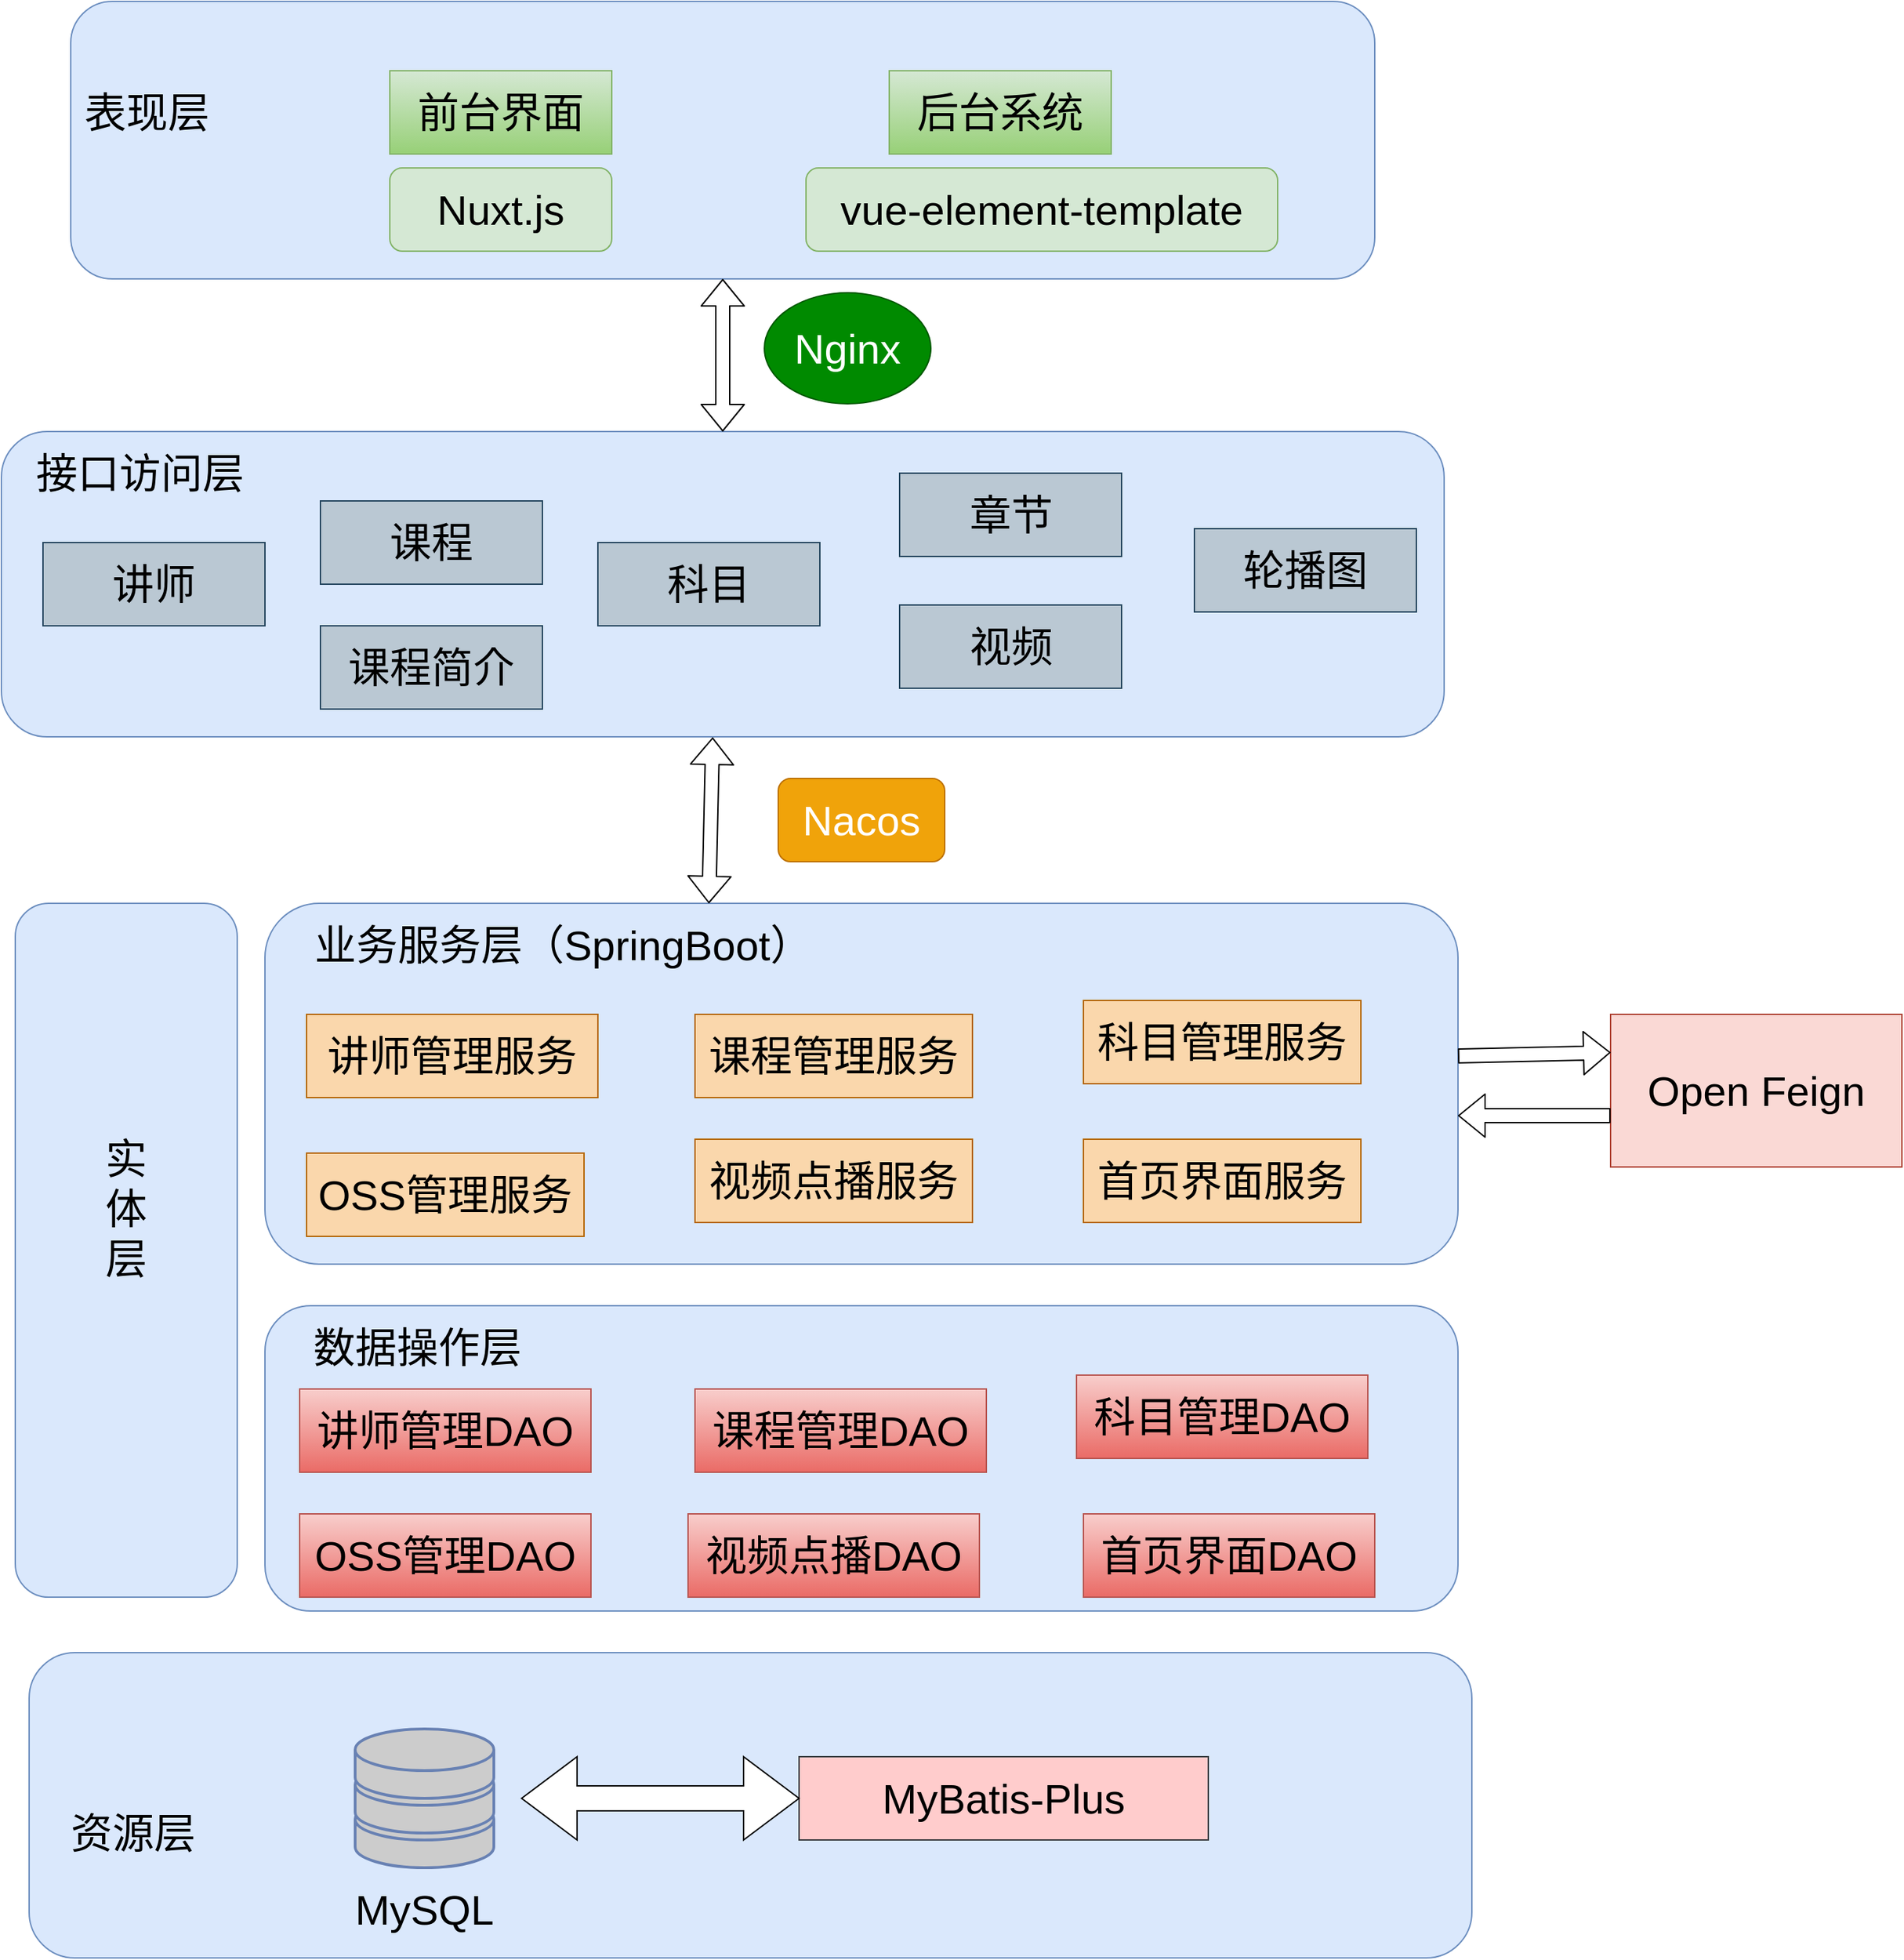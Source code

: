 <mxfile version="13.2.2" type="device"><diagram name="Page-1" id="80d4a630-b321-0f5e-ff81-c5a36ef4752d"><mxGraphModel dx="2560" dy="1480" grid="1" gridSize="10" guides="1" tooltips="1" connect="1" arrows="1" fold="1" page="1" pageScale="1" pageWidth="1100" pageHeight="850" background="#ffffff" math="0" shadow="0"><root><mxCell id="0"/><mxCell id="1" parent="0"/><mxCell id="7D4yjpkYFmi003FbSYzE-1" value="" style="rounded=1;whiteSpace=wrap;html=1;fillColor=#dae8fc;strokeColor=#6c8ebf;" parent="1" vertex="1"><mxGeometry x="80" y="30" width="940" height="200" as="geometry"/></mxCell><mxCell id="7D4yjpkYFmi003FbSYzE-2" value="&lt;font style=&quot;font-size: 30px&quot;&gt;表现层&lt;/font&gt;" style="text;html=1;strokeColor=none;fillColor=none;align=center;verticalAlign=middle;whiteSpace=wrap;rounded=0;" parent="1" vertex="1"><mxGeometry x="80" y="100" width="110" height="20" as="geometry"/></mxCell><mxCell id="7D4yjpkYFmi003FbSYzE-4" value="&lt;font style=&quot;font-size: 30px&quot;&gt;前台界面&lt;/font&gt;" style="rounded=0;whiteSpace=wrap;html=1;fillColor=#d5e8d4;strokeColor=#82b366;gradientColor=#97d077;" parent="1" vertex="1"><mxGeometry x="310" y="80" width="160" height="60" as="geometry"/></mxCell><mxCell id="7D4yjpkYFmi003FbSYzE-5" value="&lt;font style=&quot;font-size: 30px&quot;&gt;后台系统&lt;/font&gt;" style="rounded=0;whiteSpace=wrap;html=1;fillColor=#d5e8d4;strokeColor=#82b366;gradientColor=#97d077;" parent="1" vertex="1"><mxGeometry x="670" y="80" width="160" height="60" as="geometry"/></mxCell><mxCell id="7D4yjpkYFmi003FbSYzE-7" value="" style="rounded=1;whiteSpace=wrap;html=1;fillColor=#dae8fc;strokeColor=#6c8ebf;" parent="1" vertex="1"><mxGeometry x="30" y="340" width="1040" height="220" as="geometry"/></mxCell><mxCell id="7D4yjpkYFmi003FbSYzE-8" value="&lt;font style=&quot;font-size: 30px&quot;&gt;接口访问层&lt;/font&gt;" style="text;html=1;strokeColor=none;fillColor=none;align=center;verticalAlign=middle;whiteSpace=wrap;rounded=0;" parent="1" vertex="1"><mxGeometry x="50" y="360" width="160" height="20" as="geometry"/></mxCell><mxCell id="7D4yjpkYFmi003FbSYzE-12" value="" style="rounded=1;whiteSpace=wrap;html=1;fillColor=#dae8fc;strokeColor=#6c8ebf;" parent="1" vertex="1"><mxGeometry x="220" y="680" width="860" height="260" as="geometry"/></mxCell><mxCell id="7D4yjpkYFmi003FbSYzE-13" value="&lt;font style=&quot;font-size: 30px&quot;&gt;业务服务层（SpringBoot）&lt;/font&gt;" style="text;html=1;strokeColor=none;fillColor=none;align=center;verticalAlign=middle;whiteSpace=wrap;rounded=0;" parent="1" vertex="1"><mxGeometry x="220" y="700" width="430" height="20" as="geometry"/></mxCell><mxCell id="7D4yjpkYFmi003FbSYzE-17" value="" style="rounded=1;whiteSpace=wrap;html=1;fillColor=#dae8fc;strokeColor=#6c8ebf;" parent="1" vertex="1"><mxGeometry x="220" y="970" width="860" height="220" as="geometry"/></mxCell><mxCell id="7D4yjpkYFmi003FbSYzE-22" value="" style="rounded=1;whiteSpace=wrap;html=1;fillColor=#dae8fc;strokeColor=#6c8ebf;" parent="1" vertex="1"><mxGeometry x="50" y="1220" width="1040" height="220" as="geometry"/></mxCell><mxCell id="7D4yjpkYFmi003FbSYzE-23" value="&lt;font style=&quot;font-size: 30px&quot;&gt;资源层&lt;/font&gt;" style="text;html=1;strokeColor=none;fillColor=none;align=center;verticalAlign=middle;whiteSpace=wrap;rounded=0;" parent="1" vertex="1"><mxGeometry x="70" y="1340" width="110" height="20" as="geometry"/></mxCell><mxCell id="7D4yjpkYFmi003FbSYzE-27" value="&lt;font style=&quot;font-size: 30px&quot;&gt;数据操作层&lt;/font&gt;" style="text;html=1;strokeColor=none;fillColor=none;align=center;verticalAlign=middle;whiteSpace=wrap;rounded=0;" parent="1" vertex="1"><mxGeometry x="240" y="990" width="180" height="20" as="geometry"/></mxCell><mxCell id="7D4yjpkYFmi003FbSYzE-29" value="" style="rounded=1;whiteSpace=wrap;html=1;fillColor=#dae8fc;strokeColor=#6c8ebf;" parent="1" vertex="1"><mxGeometry x="40" y="680" width="160" height="500" as="geometry"/></mxCell><mxCell id="7D4yjpkYFmi003FbSYzE-30" value="&lt;font style=&quot;font-size: 30px&quot;&gt;实体层&lt;/font&gt;" style="text;html=1;strokeColor=none;fillColor=none;align=center;verticalAlign=middle;whiteSpace=wrap;rounded=0;" parent="1" vertex="1"><mxGeometry x="100" y="800" width="40" height="200" as="geometry"/></mxCell><mxCell id="7D4yjpkYFmi003FbSYzE-31" value="&lt;font style=&quot;font-size: 30px&quot;&gt;讲师&lt;/font&gt;" style="rounded=0;whiteSpace=wrap;html=1;fillColor=#bac8d3;strokeColor=#23445d;" parent="1" vertex="1"><mxGeometry x="60" y="420" width="160" height="60" as="geometry"/></mxCell><mxCell id="7D4yjpkYFmi003FbSYzE-32" value="&lt;font style=&quot;font-size: 30px&quot;&gt;课程&lt;/font&gt;" style="rounded=0;whiteSpace=wrap;html=1;fillColor=#bac8d3;strokeColor=#23445d;" parent="1" vertex="1"><mxGeometry x="260" y="390" width="160" height="60" as="geometry"/></mxCell><mxCell id="7D4yjpkYFmi003FbSYzE-33" value="&lt;font style=&quot;font-size: 30px&quot;&gt;科目&lt;/font&gt;" style="rounded=0;whiteSpace=wrap;html=1;fillColor=#bac8d3;strokeColor=#23445d;" parent="1" vertex="1"><mxGeometry x="460" y="420" width="160" height="60" as="geometry"/></mxCell><mxCell id="7D4yjpkYFmi003FbSYzE-34" value="&lt;font style=&quot;font-size: 30px&quot;&gt;章节&lt;/font&gt;" style="rounded=0;whiteSpace=wrap;html=1;fillColor=#bac8d3;strokeColor=#23445d;" parent="1" vertex="1"><mxGeometry x="677.5" y="370" width="160" height="60" as="geometry"/></mxCell><mxCell id="7D4yjpkYFmi003FbSYzE-35" value="&lt;font style=&quot;font-size: 30px&quot;&gt;视频&lt;/font&gt;" style="rounded=0;whiteSpace=wrap;html=1;fillColor=#bac8d3;strokeColor=#23445d;" parent="1" vertex="1"><mxGeometry x="677.5" y="465" width="160" height="60" as="geometry"/></mxCell><mxCell id="7D4yjpkYFmi003FbSYzE-36" value="&lt;font style=&quot;font-size: 30px&quot;&gt;讲师管理服务&lt;/font&gt;" style="rounded=0;whiteSpace=wrap;html=1;fillColor=#fad7ac;strokeColor=#b46504;" parent="1" vertex="1"><mxGeometry x="250" y="760" width="210" height="60" as="geometry"/></mxCell><mxCell id="7D4yjpkYFmi003FbSYzE-37" value="&lt;font style=&quot;font-size: 30px&quot;&gt;课程管理服务&lt;/font&gt;" style="rounded=0;whiteSpace=wrap;html=1;fillColor=#fad7ac;strokeColor=#b46504;" parent="1" vertex="1"><mxGeometry x="530" y="760" width="200" height="60" as="geometry"/></mxCell><mxCell id="7D4yjpkYFmi003FbSYzE-38" value="&lt;font style=&quot;font-size: 30px&quot;&gt;科目管理服务&lt;/font&gt;" style="rounded=0;whiteSpace=wrap;html=1;fillColor=#fad7ac;strokeColor=#b46504;" parent="1" vertex="1"><mxGeometry x="810" y="750" width="200" height="60" as="geometry"/></mxCell><mxCell id="7D4yjpkYFmi003FbSYzE-39" value="&lt;font style=&quot;font-size: 30px&quot;&gt;OSS管理服务&lt;/font&gt;" style="rounded=0;whiteSpace=wrap;html=1;fillColor=#fad7ac;strokeColor=#b46504;" parent="1" vertex="1"><mxGeometry x="250" y="860" width="200" height="60" as="geometry"/></mxCell><mxCell id="7D4yjpkYFmi003FbSYzE-40" value="&lt;font style=&quot;font-size: 30px&quot;&gt;视频点播服务&lt;/font&gt;" style="rounded=0;whiteSpace=wrap;html=1;fillColor=#fad7ac;strokeColor=#b46504;" parent="1" vertex="1"><mxGeometry x="530" y="850" width="200" height="60" as="geometry"/></mxCell><mxCell id="7D4yjpkYFmi003FbSYzE-41" value="&lt;span style=&quot;font-size: 30px&quot;&gt;OSS管理&lt;/span&gt;&lt;span style=&quot;font-size: 30px&quot;&gt;DAO&lt;/span&gt;" style="rounded=0;whiteSpace=wrap;html=1;fillColor=#f8cecc;strokeColor=#b85450;gradientColor=#ea6b66;" parent="1" vertex="1"><mxGeometry x="245" y="1120" width="210" height="60" as="geometry"/></mxCell><mxCell id="7D4yjpkYFmi003FbSYzE-42" value="&lt;span style=&quot;font-size: 30px&quot;&gt;讲师管理DAO&lt;/span&gt;" style="rounded=0;whiteSpace=wrap;html=1;fillColor=#f8cecc;strokeColor=#b85450;gradientColor=#ea6b66;" parent="1" vertex="1"><mxGeometry x="245" y="1030" width="210" height="60" as="geometry"/></mxCell><mxCell id="7D4yjpkYFmi003FbSYzE-43" value="&lt;span style=&quot;font-size: 30px&quot;&gt;课程管理&lt;/span&gt;&lt;span style=&quot;font-size: 30px&quot;&gt;DAO&lt;/span&gt;" style="rounded=0;whiteSpace=wrap;html=1;fillColor=#f8cecc;strokeColor=#b85450;gradientColor=#ea6b66;" parent="1" vertex="1"><mxGeometry x="530" y="1030" width="210" height="60" as="geometry"/></mxCell><mxCell id="7D4yjpkYFmi003FbSYzE-44" value="&lt;span style=&quot;font-size: 30px&quot;&gt;视频点播&lt;/span&gt;&lt;span style=&quot;font-size: 30px&quot;&gt;DAO&lt;/span&gt;" style="rounded=0;whiteSpace=wrap;html=1;fillColor=#f8cecc;strokeColor=#b85450;gradientColor=#ea6b66;" parent="1" vertex="1"><mxGeometry x="525" y="1120" width="210" height="60" as="geometry"/></mxCell><mxCell id="7D4yjpkYFmi003FbSYzE-46" value="&lt;font style=&quot;font-size: 30px&quot;&gt;MyBatis-Plus&lt;br&gt;&lt;/font&gt;" style="rounded=0;whiteSpace=wrap;html=1;fillColor=#ffcccc;strokeColor=#36393d;" parent="1" vertex="1"><mxGeometry x="605" y="1295" width="295" height="60" as="geometry"/></mxCell><mxCell id="7D4yjpkYFmi003FbSYzE-55" value="" style="shape=doubleArrow;whiteSpace=wrap;html=1;" parent="1" vertex="1"><mxGeometry x="405" y="1295" width="200" height="60" as="geometry"/></mxCell><mxCell id="7D4yjpkYFmi003FbSYzE-56" value="" style="fontColor=#0066CC;verticalAlign=top;verticalLabelPosition=bottom;labelPosition=center;align=center;html=1;outlineConnect=0;fillColor=#CCCCCC;strokeColor=#6881B3;gradientColor=none;gradientDirection=north;strokeWidth=2;shape=mxgraph.networks.storage;" parent="1" vertex="1"><mxGeometry x="285" y="1275" width="100" height="100" as="geometry"/></mxCell><mxCell id="7D4yjpkYFmi003FbSYzE-57" value="&lt;font style=&quot;font-size: 30px&quot;&gt;MySQL&lt;/font&gt;" style="text;html=1;strokeColor=none;fillColor=none;align=center;verticalAlign=middle;whiteSpace=wrap;rounded=0;" parent="1" vertex="1"><mxGeometry x="315" y="1395" width="40" height="20" as="geometry"/></mxCell><mxCell id="d3JB58WtgHRG9X2f-_HB-1" value="&lt;font style=&quot;font-size: 30px&quot;&gt;课程简介&lt;/font&gt;" style="rounded=0;whiteSpace=wrap;html=1;fillColor=#bac8d3;strokeColor=#23445d;" vertex="1" parent="1"><mxGeometry x="260" y="480" width="160" height="60" as="geometry"/></mxCell><mxCell id="d3JB58WtgHRG9X2f-_HB-2" value="&lt;font style=&quot;font-size: 30px&quot;&gt;轮播图&lt;/font&gt;" style="rounded=0;whiteSpace=wrap;html=1;fillColor=#bac8d3;strokeColor=#23445d;" vertex="1" parent="1"><mxGeometry x="890" y="410" width="160" height="60" as="geometry"/></mxCell><mxCell id="d3JB58WtgHRG9X2f-_HB-3" value="&lt;span style=&quot;font-size: 30px&quot;&gt;首页界面服务&lt;/span&gt;" style="rounded=0;whiteSpace=wrap;html=1;fillColor=#fad7ac;strokeColor=#b46504;" vertex="1" parent="1"><mxGeometry x="810" y="850" width="200" height="60" as="geometry"/></mxCell><mxCell id="d3JB58WtgHRG9X2f-_HB-4" value="&lt;span style=&quot;font-size: 30px&quot;&gt;vue-element-template&lt;/span&gt;" style="rounded=1;whiteSpace=wrap;html=1;fillColor=#d5e8d4;strokeColor=#82b366;" vertex="1" parent="1"><mxGeometry x="610" y="150" width="340" height="60" as="geometry"/></mxCell><mxCell id="d3JB58WtgHRG9X2f-_HB-5" value="&lt;span style=&quot;font-size: 30px&quot;&gt;Nuxt.js&lt;/span&gt;" style="rounded=1;whiteSpace=wrap;html=1;fillColor=#d5e8d4;strokeColor=#82b366;" vertex="1" parent="1"><mxGeometry x="310" y="150" width="160" height="60" as="geometry"/></mxCell><mxCell id="d3JB58WtgHRG9X2f-_HB-7" value="" style="shape=flexArrow;endArrow=classic;startArrow=classic;html=1;entryX=0.5;entryY=1;entryDx=0;entryDy=0;" edge="1" parent="1" source="7D4yjpkYFmi003FbSYzE-7" target="7D4yjpkYFmi003FbSYzE-1"><mxGeometry width="50" height="50" relative="1" as="geometry"><mxPoint x="460" y="300" as="sourcePoint"/><mxPoint x="510" y="250" as="targetPoint"/></mxGeometry></mxCell><mxCell id="d3JB58WtgHRG9X2f-_HB-8" value="&lt;font style=&quot;font-size: 30px&quot;&gt;Nginx&lt;/font&gt;" style="ellipse;whiteSpace=wrap;html=1;fillColor=#008a00;strokeColor=#005700;fontColor=#ffffff;" vertex="1" parent="1"><mxGeometry x="580" y="240" width="120" height="80" as="geometry"/></mxCell><mxCell id="d3JB58WtgHRG9X2f-_HB-9" value="&lt;font style=&quot;font-size: 30px&quot;&gt;Nacos&lt;/font&gt;" style="rounded=1;whiteSpace=wrap;html=1;fillColor=#f0a30a;strokeColor=#BD7000;fontColor=#ffffff;" vertex="1" parent="1"><mxGeometry x="590" y="590" width="120" height="60" as="geometry"/></mxCell><mxCell id="d3JB58WtgHRG9X2f-_HB-10" value="" style="shape=flexArrow;endArrow=classic;startArrow=classic;html=1;entryX=0.493;entryY=1.002;entryDx=0;entryDy=0;entryPerimeter=0;" edge="1" parent="1" target="7D4yjpkYFmi003FbSYzE-7"><mxGeometry width="50" height="50" relative="1" as="geometry"><mxPoint x="540" y="680" as="sourcePoint"/><mxPoint x="540" y="490" as="targetPoint"/></mxGeometry></mxCell><mxCell id="d3JB58WtgHRG9X2f-_HB-11" value="&lt;font style=&quot;font-size: 30px&quot;&gt;Open Feign&lt;/font&gt;" style="rounded=0;whiteSpace=wrap;html=1;fillColor=#fad9d5;strokeColor=#ae4132;" vertex="1" parent="1"><mxGeometry x="1190" y="760" width="210" height="110" as="geometry"/></mxCell><mxCell id="d3JB58WtgHRG9X2f-_HB-13" value="" style="shape=flexArrow;endArrow=classic;html=1;entryX=0;entryY=0.25;entryDx=0;entryDy=0;" edge="1" parent="1" target="d3JB58WtgHRG9X2f-_HB-11"><mxGeometry width="50" height="50" relative="1" as="geometry"><mxPoint x="1080" y="790" as="sourcePoint"/><mxPoint x="1210" y="660" as="targetPoint"/></mxGeometry></mxCell><mxCell id="d3JB58WtgHRG9X2f-_HB-14" value="" style="shape=flexArrow;endArrow=classic;html=1;" edge="1" parent="1"><mxGeometry width="50" height="50" relative="1" as="geometry"><mxPoint x="1190" y="833" as="sourcePoint"/><mxPoint x="1080" y="833" as="targetPoint"/></mxGeometry></mxCell><mxCell id="d3JB58WtgHRG9X2f-_HB-16" value="&lt;span style=&quot;font-size: 30px&quot;&gt;首页界面&lt;/span&gt;&lt;span style=&quot;font-size: 30px&quot;&gt;DAO&lt;/span&gt;" style="rounded=0;whiteSpace=wrap;html=1;fillColor=#f8cecc;strokeColor=#b85450;gradientColor=#ea6b66;" vertex="1" parent="1"><mxGeometry x="810" y="1120" width="210" height="60" as="geometry"/></mxCell><mxCell id="d3JB58WtgHRG9X2f-_HB-17" value="&lt;span style=&quot;font-size: 30px&quot;&gt;科目管理&lt;/span&gt;&lt;span style=&quot;font-size: 30px&quot;&gt;DAO&lt;/span&gt;" style="rounded=0;whiteSpace=wrap;html=1;fillColor=#f8cecc;strokeColor=#b85450;gradientColor=#ea6b66;" vertex="1" parent="1"><mxGeometry x="805" y="1020" width="210" height="60" as="geometry"/></mxCell></root></mxGraphModel></diagram></mxfile>